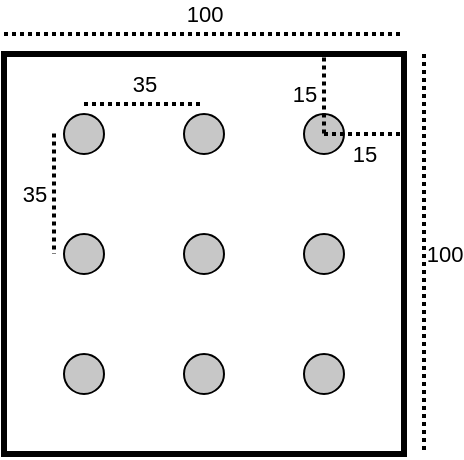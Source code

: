 <mxfile version="13.7.9" type="device"><diagram id="Lt5FL-wkluH7rGoT7tlu" name="Page-1"><mxGraphModel dx="624" dy="483" grid="1" gridSize="10" guides="1" tooltips="1" connect="1" arrows="1" fold="1" page="1" pageScale="1" pageWidth="4681" pageHeight="3300" math="0" shadow="0"><root><mxCell id="0"/><mxCell id="1" parent="0"/><mxCell id="GCVO224Jr4nLT8ucFViE-1" value="" style="whiteSpace=wrap;html=1;aspect=fixed;fillColor=none;strokeWidth=3;labelBackgroundColor=none;" parent="1" vertex="1"><mxGeometry x="40" y="120" width="200" height="200" as="geometry"/></mxCell><mxCell id="GCVO224Jr4nLT8ucFViE-2" value="" style="ellipse;whiteSpace=wrap;html=1;aspect=fixed;labelBackgroundColor=none;fillColor=#C7C7C7;" parent="1" vertex="1"><mxGeometry x="70" y="150" width="20" height="20" as="geometry"/></mxCell><mxCell id="GCVO224Jr4nLT8ucFViE-3" value="" style="ellipse;whiteSpace=wrap;html=1;aspect=fixed;labelBackgroundColor=none;fillColor=#C7C7C7;" parent="1" vertex="1"><mxGeometry x="130" y="150" width="20" height="20" as="geometry"/></mxCell><mxCell id="GCVO224Jr4nLT8ucFViE-4" value="" style="ellipse;whiteSpace=wrap;html=1;aspect=fixed;labelBackgroundColor=none;fillColor=#C7C7C7;" parent="1" vertex="1"><mxGeometry x="190" y="150" width="20" height="20" as="geometry"/></mxCell><mxCell id="GCVO224Jr4nLT8ucFViE-5" value="" style="ellipse;whiteSpace=wrap;html=1;aspect=fixed;labelBackgroundColor=none;fillColor=#C7C7C7;" parent="1" vertex="1"><mxGeometry x="70" y="210" width="20" height="20" as="geometry"/></mxCell><mxCell id="GCVO224Jr4nLT8ucFViE-6" value="" style="ellipse;whiteSpace=wrap;html=1;aspect=fixed;labelBackgroundColor=none;fillColor=#C7C7C7;" parent="1" vertex="1"><mxGeometry x="130" y="210" width="20" height="20" as="geometry"/></mxCell><mxCell id="GCVO224Jr4nLT8ucFViE-7" value="" style="ellipse;whiteSpace=wrap;html=1;aspect=fixed;labelBackgroundColor=none;fillColor=#C7C7C7;" parent="1" vertex="1"><mxGeometry x="190" y="210" width="20" height="20" as="geometry"/></mxCell><mxCell id="GCVO224Jr4nLT8ucFViE-8" value="" style="ellipse;whiteSpace=wrap;html=1;aspect=fixed;labelBackgroundColor=none;fillColor=#C7C7C7;" parent="1" vertex="1"><mxGeometry x="70" y="270" width="20" height="20" as="geometry"/></mxCell><mxCell id="GCVO224Jr4nLT8ucFViE-9" value="" style="ellipse;whiteSpace=wrap;html=1;aspect=fixed;labelBackgroundColor=none;fillColor=#C7C7C7;" parent="1" vertex="1"><mxGeometry x="130" y="270" width="20" height="20" as="geometry"/></mxCell><mxCell id="GCVO224Jr4nLT8ucFViE-10" value="" style="ellipse;whiteSpace=wrap;html=1;aspect=fixed;labelBackgroundColor=none;fillColor=#C7C7C7;" parent="1" vertex="1"><mxGeometry x="190" y="270" width="20" height="20" as="geometry"/></mxCell><mxCell id="GCVO224Jr4nLT8ucFViE-11" value="35" style="endArrow=none;html=1;entryX=0.5;entryY=0.125;entryDx=0;entryDy=0;entryPerimeter=0;startArrow=none;startFill=0;endFill=0;dashed=1;dashPattern=1 1;labelBackgroundColor=none;strokeWidth=2;" parent="1" target="GCVO224Jr4nLT8ucFViE-1" edge="1"><mxGeometry y="10" width="50" height="50" relative="1" as="geometry"><mxPoint x="80" y="145" as="sourcePoint"/><mxPoint x="140" y="180" as="targetPoint"/><mxPoint as="offset"/></mxGeometry></mxCell><mxCell id="GCVO224Jr4nLT8ucFViE-12" value="35" style="endArrow=none;html=1;exitX=0.2;exitY=0.1;exitDx=0;exitDy=0;exitPerimeter=0;entryX=0.1;entryY=0.5;entryDx=0;entryDy=0;entryPerimeter=0;startArrow=none;startFill=0;endFill=0;dashed=1;dashPattern=1 1;labelBackgroundColor=none;strokeWidth=2;" parent="1" edge="1"><mxGeometry x="0.004" y="-10" width="50" height="50" relative="1" as="geometry"><mxPoint x="65" y="159.76" as="sourcePoint"/><mxPoint x="65" y="220" as="targetPoint"/><mxPoint as="offset"/></mxGeometry></mxCell><mxCell id="GCVO224Jr4nLT8ucFViE-13" value="15" style="endArrow=none;html=1;exitX=0.2;exitY=0.1;exitDx=0;exitDy=0;exitPerimeter=0;startArrow=none;startFill=0;endFill=0;dashed=1;dashPattern=1 1;labelBackgroundColor=none;strokeWidth=2;" parent="1" edge="1"><mxGeometry x="0.02" y="10" width="50" height="50" relative="1" as="geometry"><mxPoint x="200" y="159.76" as="sourcePoint"/><mxPoint x="200" y="121" as="targetPoint"/><mxPoint as="offset"/></mxGeometry></mxCell><mxCell id="GCVO224Jr4nLT8ucFViE-14" value="15" style="endArrow=none;html=1;entryX=0.993;entryY=0.2;entryDx=0;entryDy=0;entryPerimeter=0;startArrow=none;startFill=0;endFill=0;dashed=1;dashPattern=1 1;labelBackgroundColor=none;strokeWidth=2;" parent="1" target="GCVO224Jr4nLT8ucFViE-1" edge="1"><mxGeometry x="0.036" y="-10" width="50" height="50" relative="1" as="geometry"><mxPoint x="200" y="160" as="sourcePoint"/><mxPoint x="210" y="131" as="targetPoint"/><mxPoint as="offset"/></mxGeometry></mxCell><mxCell id="GCVO224Jr4nLT8ucFViE-15" value="100" style="endArrow=none;html=1;startArrow=none;startFill=0;endFill=0;dashed=1;dashPattern=1 1;labelBackgroundColor=none;strokeWidth=2;" parent="1" edge="1"><mxGeometry y="10" width="50" height="50" relative="1" as="geometry"><mxPoint x="40" y="110" as="sourcePoint"/><mxPoint x="240" y="110" as="targetPoint"/><mxPoint as="offset"/></mxGeometry></mxCell><mxCell id="GCVO224Jr4nLT8ucFViE-16" value="100" style="endArrow=none;html=1;startArrow=none;startFill=0;endFill=0;dashed=1;dashPattern=1 1;labelBackgroundColor=none;strokeWidth=2;" parent="1" edge="1"><mxGeometry y="10" width="50" height="50" relative="1" as="geometry"><mxPoint x="250" y="120" as="sourcePoint"/><mxPoint x="250" y="320" as="targetPoint"/><mxPoint as="offset"/></mxGeometry></mxCell></root></mxGraphModel></diagram></mxfile>